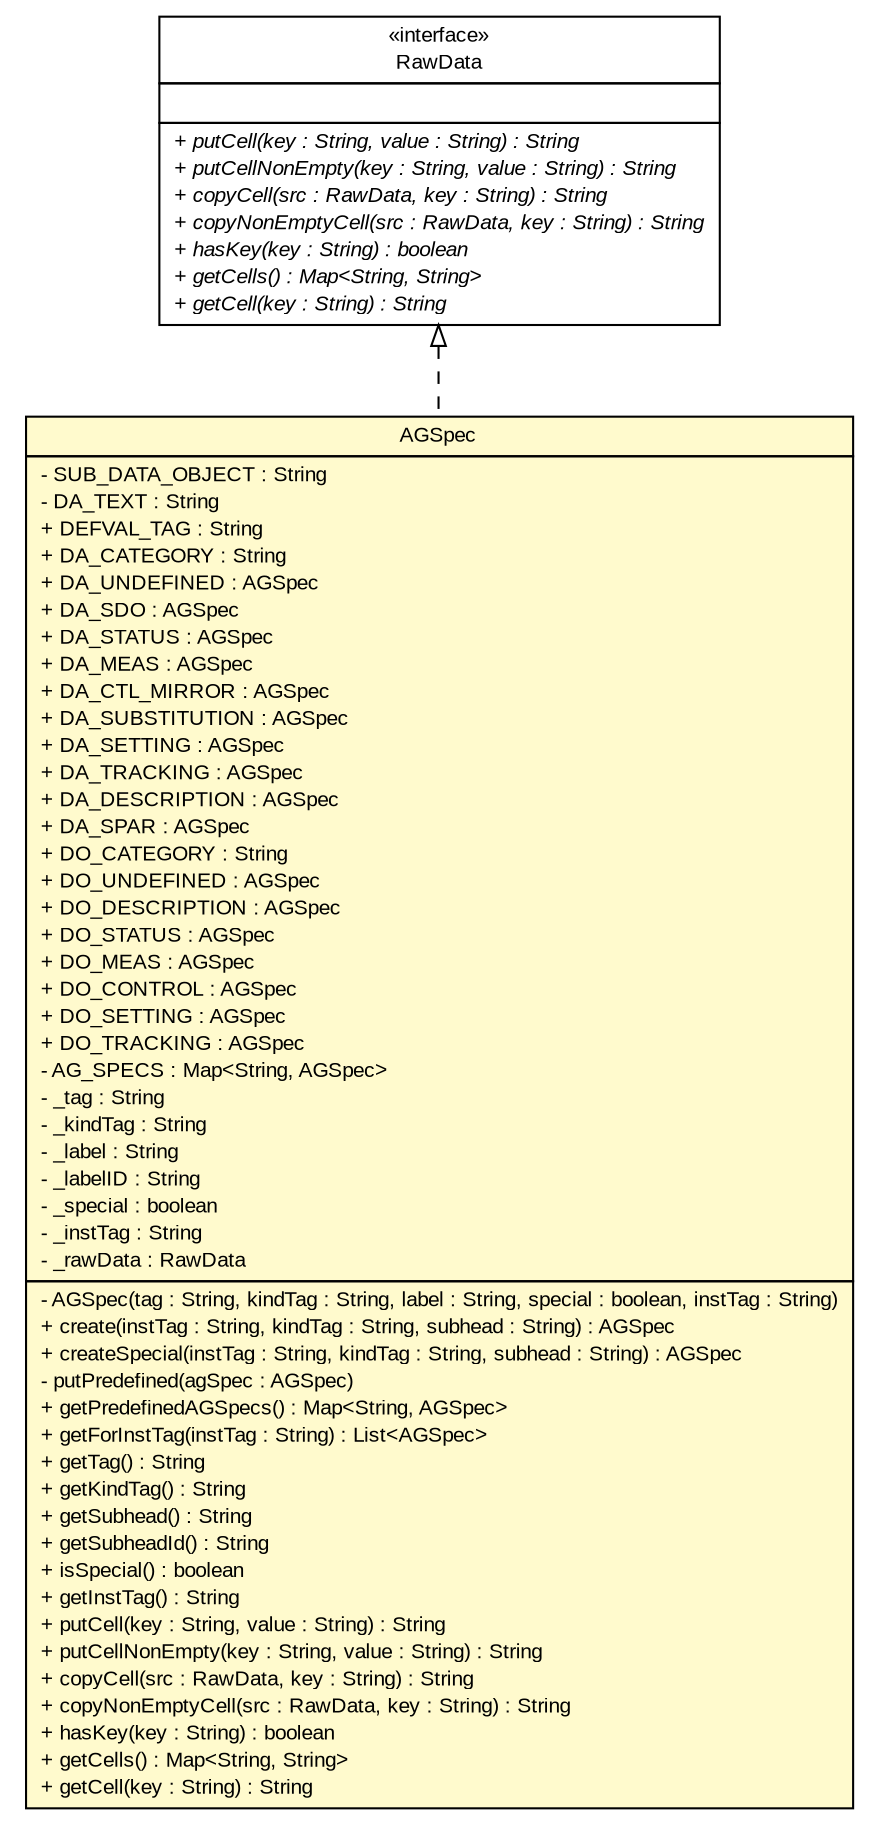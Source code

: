 #!/usr/local/bin/dot
#
# Class diagram 
# Generated by UMLGraph version R5_6_6-6-g3bdff0 (http://www.umlgraph.org/)
#

digraph G {
	edge [fontname="arial",fontsize=10,labelfontname="arial",labelfontsize=10];
	node [fontname="arial",fontsize=10,shape=plaintext];
	nodesep=0.25;
	ranksep=0.5;
	// org.tanjakostic.jcleancim.docgen.collector.RawData
	c11093 [label=<<table title="org.tanjakostic.jcleancim.docgen.collector.RawData" border="0" cellborder="1" cellspacing="0" cellpadding="2" port="p" href="./RawData.html">
		<tr><td><table border="0" cellspacing="0" cellpadding="1">
<tr><td align="center" balign="center"> &#171;interface&#187; </td></tr>
<tr><td align="center" balign="center"> RawData </td></tr>
		</table></td></tr>
		<tr><td><table border="0" cellspacing="0" cellpadding="1">
<tr><td align="left" balign="left">  </td></tr>
		</table></td></tr>
		<tr><td><table border="0" cellspacing="0" cellpadding="1">
<tr><td align="left" balign="left"><font face="Arial Italic" point-size="10.0"> + putCell(key : String, value : String) : String </font></td></tr>
<tr><td align="left" balign="left"><font face="Arial Italic" point-size="10.0"> + putCellNonEmpty(key : String, value : String) : String </font></td></tr>
<tr><td align="left" balign="left"><font face="Arial Italic" point-size="10.0"> + copyCell(src : RawData, key : String) : String </font></td></tr>
<tr><td align="left" balign="left"><font face="Arial Italic" point-size="10.0"> + copyNonEmptyCell(src : RawData, key : String) : String </font></td></tr>
<tr><td align="left" balign="left"><font face="Arial Italic" point-size="10.0"> + hasKey(key : String) : boolean </font></td></tr>
<tr><td align="left" balign="left"><font face="Arial Italic" point-size="10.0"> + getCells() : Map&lt;String, String&gt; </font></td></tr>
<tr><td align="left" balign="left"><font face="Arial Italic" point-size="10.0"> + getCell(key : String) : String </font></td></tr>
		</table></td></tr>
		</table>>, URL="./RawData.html", fontname="arial", fontcolor="black", fontsize=10.0];
	// org.tanjakostic.jcleancim.docgen.collector.AGSpec
	c11136 [label=<<table title="org.tanjakostic.jcleancim.docgen.collector.AGSpec" border="0" cellborder="1" cellspacing="0" cellpadding="2" port="p" bgcolor="lemonChiffon" href="./AGSpec.html">
		<tr><td><table border="0" cellspacing="0" cellpadding="1">
<tr><td align="center" balign="center"> AGSpec </td></tr>
		</table></td></tr>
		<tr><td><table border="0" cellspacing="0" cellpadding="1">
<tr><td align="left" balign="left"> - SUB_DATA_OBJECT : String </td></tr>
<tr><td align="left" balign="left"> - DA_TEXT : String </td></tr>
<tr><td align="left" balign="left"> + DEFVAL_TAG : String </td></tr>
<tr><td align="left" balign="left"> + DA_CATEGORY : String </td></tr>
<tr><td align="left" balign="left"> + DA_UNDEFINED : AGSpec </td></tr>
<tr><td align="left" balign="left"> + DA_SDO : AGSpec </td></tr>
<tr><td align="left" balign="left"> + DA_STATUS : AGSpec </td></tr>
<tr><td align="left" balign="left"> + DA_MEAS : AGSpec </td></tr>
<tr><td align="left" balign="left"> + DA_CTL_MIRROR : AGSpec </td></tr>
<tr><td align="left" balign="left"> + DA_SUBSTITUTION : AGSpec </td></tr>
<tr><td align="left" balign="left"> + DA_SETTING : AGSpec </td></tr>
<tr><td align="left" balign="left"> + DA_TRACKING : AGSpec </td></tr>
<tr><td align="left" balign="left"> + DA_DESCRIPTION : AGSpec </td></tr>
<tr><td align="left" balign="left"> + DA_SPAR : AGSpec </td></tr>
<tr><td align="left" balign="left"> + DO_CATEGORY : String </td></tr>
<tr><td align="left" balign="left"> + DO_UNDEFINED : AGSpec </td></tr>
<tr><td align="left" balign="left"> + DO_DESCRIPTION : AGSpec </td></tr>
<tr><td align="left" balign="left"> + DO_STATUS : AGSpec </td></tr>
<tr><td align="left" balign="left"> + DO_MEAS : AGSpec </td></tr>
<tr><td align="left" balign="left"> + DO_CONTROL : AGSpec </td></tr>
<tr><td align="left" balign="left"> + DO_SETTING : AGSpec </td></tr>
<tr><td align="left" balign="left"> + DO_TRACKING : AGSpec </td></tr>
<tr><td align="left" balign="left"> - AG_SPECS : Map&lt;String, AGSpec&gt; </td></tr>
<tr><td align="left" balign="left"> - _tag : String </td></tr>
<tr><td align="left" balign="left"> - _kindTag : String </td></tr>
<tr><td align="left" balign="left"> - _label : String </td></tr>
<tr><td align="left" balign="left"> - _labelID : String </td></tr>
<tr><td align="left" balign="left"> - _special : boolean </td></tr>
<tr><td align="left" balign="left"> - _instTag : String </td></tr>
<tr><td align="left" balign="left"> - _rawData : RawData </td></tr>
		</table></td></tr>
		<tr><td><table border="0" cellspacing="0" cellpadding="1">
<tr><td align="left" balign="left"> - AGSpec(tag : String, kindTag : String, label : String, special : boolean, instTag : String) </td></tr>
<tr><td align="left" balign="left"> + create(instTag : String, kindTag : String, subhead : String) : AGSpec </td></tr>
<tr><td align="left" balign="left"> + createSpecial(instTag : String, kindTag : String, subhead : String) : AGSpec </td></tr>
<tr><td align="left" balign="left"> - putPredefined(agSpec : AGSpec) </td></tr>
<tr><td align="left" balign="left"> + getPredefinedAGSpecs() : Map&lt;String, AGSpec&gt; </td></tr>
<tr><td align="left" balign="left"> + getForInstTag(instTag : String) : List&lt;AGSpec&gt; </td></tr>
<tr><td align="left" balign="left"> + getTag() : String </td></tr>
<tr><td align="left" balign="left"> + getKindTag() : String </td></tr>
<tr><td align="left" balign="left"> + getSubhead() : String </td></tr>
<tr><td align="left" balign="left"> + getSubheadId() : String </td></tr>
<tr><td align="left" balign="left"> + isSpecial() : boolean </td></tr>
<tr><td align="left" balign="left"> + getInstTag() : String </td></tr>
<tr><td align="left" balign="left"> + putCell(key : String, value : String) : String </td></tr>
<tr><td align="left" balign="left"> + putCellNonEmpty(key : String, value : String) : String </td></tr>
<tr><td align="left" balign="left"> + copyCell(src : RawData, key : String) : String </td></tr>
<tr><td align="left" balign="left"> + copyNonEmptyCell(src : RawData, key : String) : String </td></tr>
<tr><td align="left" balign="left"> + hasKey(key : String) : boolean </td></tr>
<tr><td align="left" balign="left"> + getCells() : Map&lt;String, String&gt; </td></tr>
<tr><td align="left" balign="left"> + getCell(key : String) : String </td></tr>
		</table></td></tr>
		</table>>, URL="./AGSpec.html", fontname="arial", fontcolor="black", fontsize=10.0];
	//org.tanjakostic.jcleancim.docgen.collector.AGSpec implements org.tanjakostic.jcleancim.docgen.collector.RawData
	c11093:p -> c11136:p [dir=back,arrowtail=empty,style=dashed];
}

